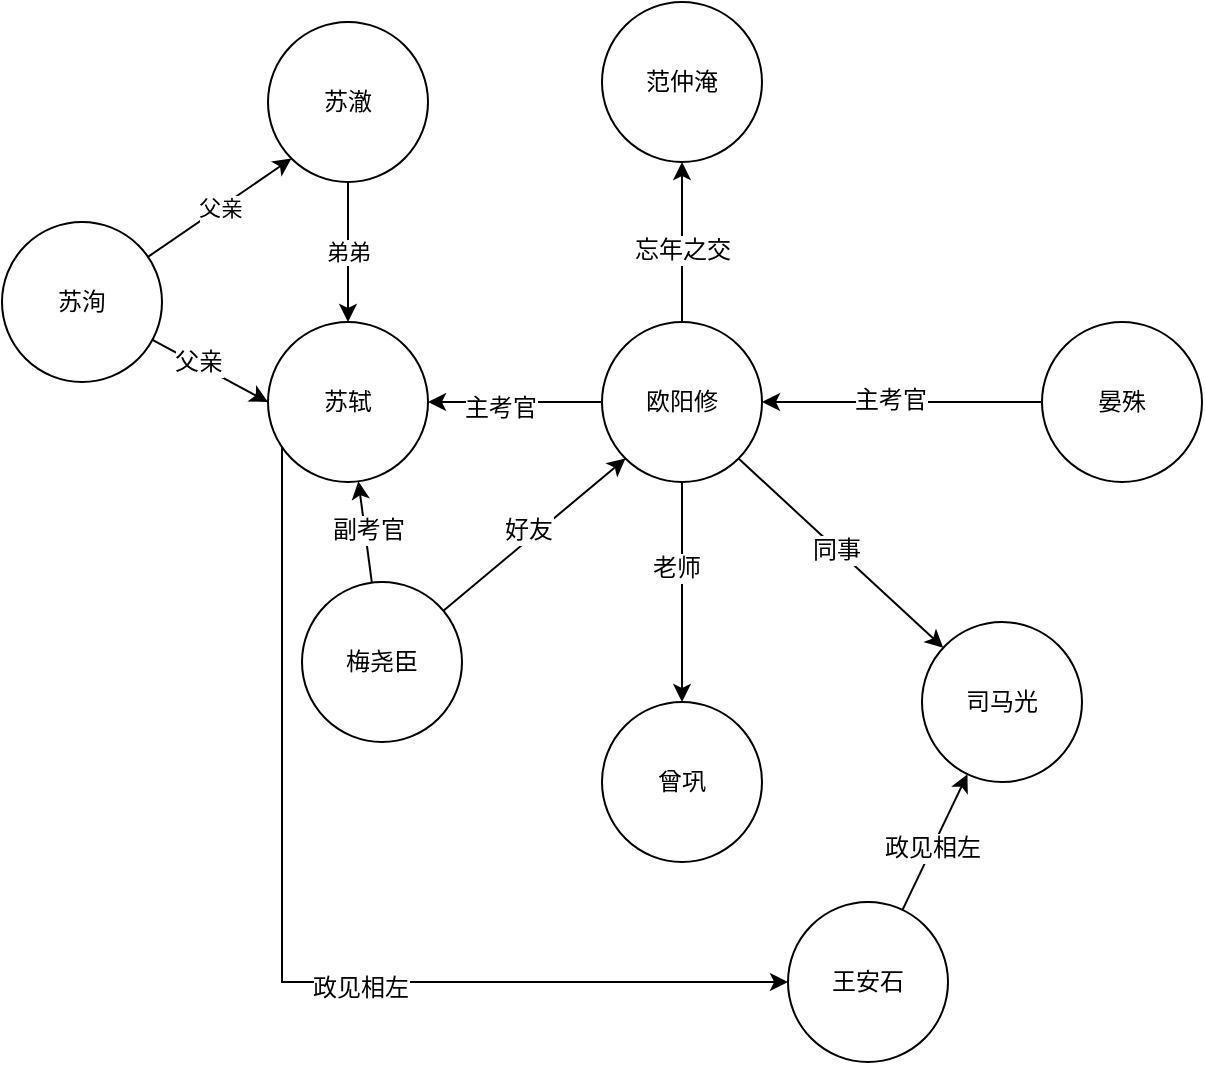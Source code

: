<mxfile version="10.8.0" type="github"><diagram id="bTmxkvTBRUn0bJljOMiK" name="Ã§Â¬Â¬ 1 Ã©Â¡Âµ"><mxGraphModel dx="1745" dy="616" grid="1" gridSize="10" guides="1" tooltips="1" connect="1" arrows="1" fold="1" page="1" pageScale="1" pageWidth="827" pageHeight="1169" math="0" shadow="0"><root><mxCell id="0"/><mxCell id="1" parent="0"/><mxCell id="oool9UytFhYBTO3Nz_0I-6" value="" style="edgeStyle=orthogonalEdgeStyle;rounded=0;orthogonalLoop=1;jettySize=auto;html=1;" parent="1" source="oool9UytFhYBTO3Nz_0I-1" target="oool9UytFhYBTO3Nz_0I-5" edge="1"><mxGeometry relative="1" as="geometry"/></mxCell><mxCell id="oool9UytFhYBTO3Nz_0I-7" value="老师" style="text;html=1;resizable=0;points=[];align=center;verticalAlign=middle;labelBackgroundColor=#ffffff;" parent="oool9UytFhYBTO3Nz_0I-6" vertex="1" connectable="0"><mxGeometry x="-0.225" y="-3" relative="1" as="geometry"><mxPoint as="offset"/></mxGeometry></mxCell><mxCell id="oool9UytFhYBTO3Nz_0I-9" value="" style="edgeStyle=orthogonalEdgeStyle;rounded=0;orthogonalLoop=1;jettySize=auto;html=1;" parent="1" source="oool9UytFhYBTO3Nz_0I-1" target="oool9UytFhYBTO3Nz_0I-8" edge="1"><mxGeometry relative="1" as="geometry"/></mxCell><mxCell id="oool9UytFhYBTO3Nz_0I-10" value="主考官" style="text;html=1;resizable=0;points=[];align=center;verticalAlign=middle;labelBackgroundColor=#ffffff;" parent="oool9UytFhYBTO3Nz_0I-9" vertex="1" connectable="0"><mxGeometry x="0.175" y="3" relative="1" as="geometry"><mxPoint as="offset"/></mxGeometry></mxCell><mxCell id="oool9UytFhYBTO3Nz_0I-14" value="" style="edgeStyle=orthogonalEdgeStyle;rounded=0;orthogonalLoop=1;jettySize=auto;html=1;" parent="1" source="oool9UytFhYBTO3Nz_0I-1" target="oool9UytFhYBTO3Nz_0I-13" edge="1"><mxGeometry relative="1" as="geometry"/></mxCell><mxCell id="oool9UytFhYBTO3Nz_0I-15" value="忘年之交" style="text;html=1;resizable=0;points=[];align=center;verticalAlign=middle;labelBackgroundColor=#ffffff;" parent="oool9UytFhYBTO3Nz_0I-14" vertex="1" connectable="0"><mxGeometry x="-0.1" relative="1" as="geometry"><mxPoint as="offset"/></mxGeometry></mxCell><mxCell id="oool9UytFhYBTO3Nz_0I-1" value="欧阳修" style="ellipse;whiteSpace=wrap;html=1;aspect=fixed;" parent="1" vertex="1"><mxGeometry x="280" y="280" width="80" height="80" as="geometry"/></mxCell><mxCell id="oool9UytFhYBTO3Nz_0I-13" value="范仲淹" style="ellipse;whiteSpace=wrap;html=1;aspect=fixed;" parent="1" vertex="1"><mxGeometry x="280" y="120" width="80" height="80" as="geometry"/></mxCell><mxCell id="2Us1p_YSVQB1OdqRml2R-4" style="edgeStyle=orthogonalEdgeStyle;rounded=0;orthogonalLoop=1;jettySize=auto;html=1;entryX=0;entryY=0.5;entryDx=0;entryDy=0;" edge="1" parent="1" source="oool9UytFhYBTO3Nz_0I-8" target="2Us1p_YSVQB1OdqRml2R-1"><mxGeometry relative="1" as="geometry"><Array as="points"><mxPoint x="120" y="610"/></Array></mxGeometry></mxCell><mxCell id="2Us1p_YSVQB1OdqRml2R-5" value="政见相左" style="text;html=1;resizable=0;points=[];align=center;verticalAlign=middle;labelBackgroundColor=#ffffff;" vertex="1" connectable="0" parent="2Us1p_YSVQB1OdqRml2R-4"><mxGeometry x="0.028" y="39" relative="1" as="geometry"><mxPoint x="39" y="42" as="offset"/></mxGeometry></mxCell><mxCell id="oool9UytFhYBTO3Nz_0I-8" value="苏轼" style="ellipse;whiteSpace=wrap;html=1;aspect=fixed;" parent="1" vertex="1"><mxGeometry x="113" y="280" width="80" height="80" as="geometry"/></mxCell><mxCell id="oool9UytFhYBTO3Nz_0I-5" value="曾巩" style="ellipse;whiteSpace=wrap;html=1;aspect=fixed;" parent="1" vertex="1"><mxGeometry x="280" y="470" width="80" height="80" as="geometry"/></mxCell><mxCell id="oool9UytFhYBTO3Nz_0I-11" style="edgeStyle=orthogonalEdgeStyle;rounded=0;orthogonalLoop=1;jettySize=auto;html=1;entryX=1;entryY=0.5;entryDx=0;entryDy=0;" parent="1" source="oool9UytFhYBTO3Nz_0I-3" target="oool9UytFhYBTO3Nz_0I-1" edge="1"><mxGeometry relative="1" as="geometry"/></mxCell><mxCell id="oool9UytFhYBTO3Nz_0I-12" value="主考官" style="text;html=1;resizable=0;points=[];align=center;verticalAlign=middle;labelBackgroundColor=#ffffff;" parent="oool9UytFhYBTO3Nz_0I-11" vertex="1" connectable="0"><mxGeometry x="0.086" y="-1" relative="1" as="geometry"><mxPoint as="offset"/></mxGeometry></mxCell><mxCell id="oool9UytFhYBTO3Nz_0I-3" value="晏殊&lt;br&gt;" style="ellipse;whiteSpace=wrap;html=1;aspect=fixed;" parent="1" vertex="1"><mxGeometry x="500" y="280" width="80" height="80" as="geometry"/></mxCell><mxCell id="oool9UytFhYBTO3Nz_0I-17" style="edgeStyle=orthogonalEdgeStyle;rounded=0;orthogonalLoop=1;jettySize=auto;html=1;entryX=1;entryY=1;entryDx=0;entryDy=0;strokeColor=none;curved=1;" parent="1" source="oool9UytFhYBTO3Nz_0I-16" target="oool9UytFhYBTO3Nz_0I-1" edge="1"><mxGeometry relative="1" as="geometry"/></mxCell><mxCell id="oool9UytFhYBTO3Nz_0I-19" style="rounded=0;orthogonalLoop=1;jettySize=auto;html=1;entryX=1;entryY=1;entryDx=0;entryDy=0;startArrow=classic;startFill=1;endArrow=none;endFill=0;" parent="1" source="oool9UytFhYBTO3Nz_0I-16" target="oool9UytFhYBTO3Nz_0I-1" edge="1"><mxGeometry relative="1" as="geometry"/></mxCell><mxCell id="oool9UytFhYBTO3Nz_0I-20" value="同事" style="text;html=1;resizable=0;points=[];align=center;verticalAlign=middle;labelBackgroundColor=#ffffff;" parent="oool9UytFhYBTO3Nz_0I-19" vertex="1" connectable="0"><mxGeometry x="0.048" relative="1" as="geometry"><mxPoint as="offset"/></mxGeometry></mxCell><mxCell id="oool9UytFhYBTO3Nz_0I-16" value="司马光" style="ellipse;whiteSpace=wrap;html=1;aspect=fixed;" parent="1" vertex="1"><mxGeometry x="440" y="430" width="80" height="80" as="geometry"/></mxCell><mxCell id="zc8ms8CbyxTxp79wbEz_-2" style="rounded=0;orthogonalLoop=1;jettySize=auto;html=1;entryX=0;entryY=1;entryDx=0;entryDy=0;" parent="1" source="zc8ms8CbyxTxp79wbEz_-1" target="oool9UytFhYBTO3Nz_0I-1" edge="1"><mxGeometry relative="1" as="geometry"/></mxCell><mxCell id="zc8ms8CbyxTxp79wbEz_-3" value="好友" style="text;html=1;resizable=0;points=[];align=center;verticalAlign=middle;labelBackgroundColor=#ffffff;" parent="zc8ms8CbyxTxp79wbEz_-2" vertex="1" connectable="0"><mxGeometry x="-0.02" y="4" relative="1" as="geometry"><mxPoint as="offset"/></mxGeometry></mxCell><mxCell id="zc8ms8CbyxTxp79wbEz_-4" style="edgeStyle=none;rounded=0;orthogonalLoop=1;jettySize=auto;html=1;" parent="1" source="zc8ms8CbyxTxp79wbEz_-1" target="oool9UytFhYBTO3Nz_0I-8" edge="1"><mxGeometry relative="1" as="geometry"/></mxCell><mxCell id="zc8ms8CbyxTxp79wbEz_-5" value="副考官" style="text;html=1;resizable=0;points=[];align=center;verticalAlign=middle;labelBackgroundColor=#ffffff;" parent="zc8ms8CbyxTxp79wbEz_-4" vertex="1" connectable="0"><mxGeometry x="0.031" y="-1" relative="1" as="geometry"><mxPoint as="offset"/></mxGeometry></mxCell><mxCell id="zc8ms8CbyxTxp79wbEz_-1" value="梅尧臣" style="ellipse;whiteSpace=wrap;html=1;aspect=fixed;" parent="1" vertex="1"><mxGeometry x="130" y="410" width="80" height="80" as="geometry"/></mxCell><mxCell id="zc8ms8CbyxTxp79wbEz_-7" value="弟弟" style="edgeStyle=none;rounded=0;orthogonalLoop=1;jettySize=auto;html=1;entryX=0.5;entryY=0;entryDx=0;entryDy=0;" parent="1" source="zc8ms8CbyxTxp79wbEz_-6" target="oool9UytFhYBTO3Nz_0I-8" edge="1"><mxGeometry relative="1" as="geometry"/></mxCell><mxCell id="zc8ms8CbyxTxp79wbEz_-6" value="苏澈" style="ellipse;whiteSpace=wrap;html=1;aspect=fixed;" parent="1" vertex="1"><mxGeometry x="113" y="130" width="80" height="80" as="geometry"/></mxCell><mxCell id="zc8ms8CbyxTxp79wbEz_-9" style="edgeStyle=none;rounded=0;orthogonalLoop=1;jettySize=auto;html=1;entryX=0;entryY=0.5;entryDx=0;entryDy=0;" parent="1" source="zc8ms8CbyxTxp79wbEz_-8" target="oool9UytFhYBTO3Nz_0I-8" edge="1"><mxGeometry relative="1" as="geometry"/></mxCell><mxCell id="zc8ms8CbyxTxp79wbEz_-11" value="父亲" style="text;html=1;resizable=0;points=[];align=center;verticalAlign=middle;labelBackgroundColor=#ffffff;" parent="zc8ms8CbyxTxp79wbEz_-9" vertex="1" connectable="0"><mxGeometry x="-0.229" y="1" relative="1" as="geometry"><mxPoint as="offset"/></mxGeometry></mxCell><mxCell id="zc8ms8CbyxTxp79wbEz_-10" value="父亲" style="edgeStyle=none;rounded=0;orthogonalLoop=1;jettySize=auto;html=1;entryX=0;entryY=1;entryDx=0;entryDy=0;" parent="1" source="zc8ms8CbyxTxp79wbEz_-8" target="zc8ms8CbyxTxp79wbEz_-6" edge="1"><mxGeometry relative="1" as="geometry"/></mxCell><mxCell id="zc8ms8CbyxTxp79wbEz_-8" value="苏洵&lt;br&gt;" style="ellipse;whiteSpace=wrap;html=1;aspect=fixed;" parent="1" vertex="1"><mxGeometry x="-20" y="230" width="80" height="80" as="geometry"/></mxCell><mxCell id="2Us1p_YSVQB1OdqRml2R-2" style="rounded=0;orthogonalLoop=1;jettySize=auto;html=1;" edge="1" parent="1" source="2Us1p_YSVQB1OdqRml2R-1" target="oool9UytFhYBTO3Nz_0I-16"><mxGeometry relative="1" as="geometry"/></mxCell><mxCell id="2Us1p_YSVQB1OdqRml2R-3" value="政见相左" style="text;html=1;resizable=0;points=[];align=center;verticalAlign=middle;labelBackgroundColor=#ffffff;" vertex="1" connectable="0" parent="2Us1p_YSVQB1OdqRml2R-2"><mxGeometry x="-0.077" y="1" relative="1" as="geometry"><mxPoint as="offset"/></mxGeometry></mxCell><mxCell id="2Us1p_YSVQB1OdqRml2R-1" value="王安石" style="ellipse;whiteSpace=wrap;html=1;aspect=fixed;" vertex="1" parent="1"><mxGeometry x="373" y="570" width="80" height="80" as="geometry"/></mxCell></root></mxGraphModel></diagram></mxfile>